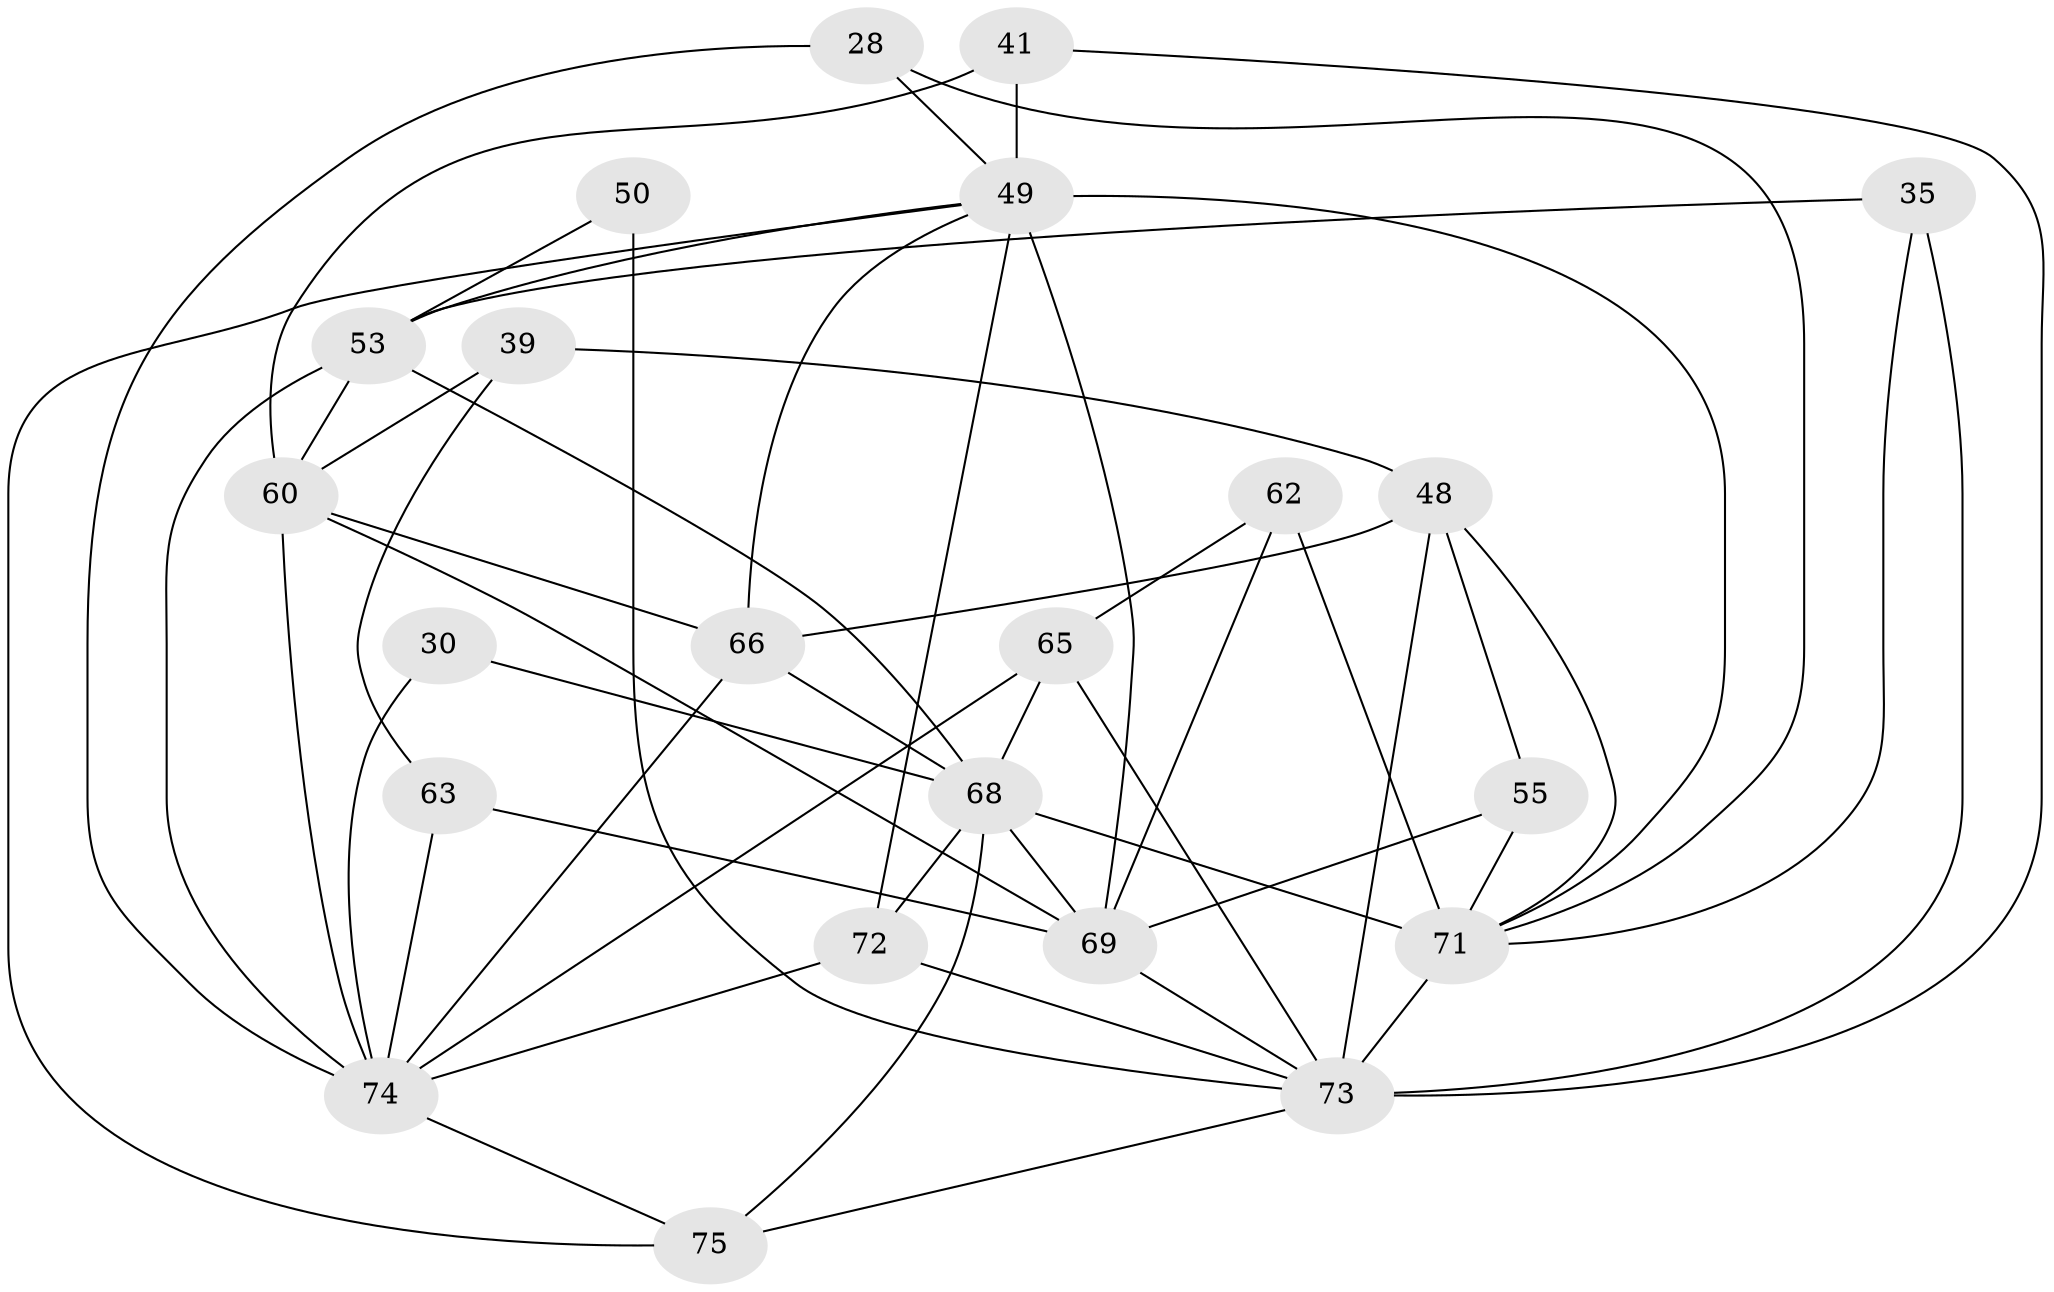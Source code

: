 // original degree distribution, {4: 1.0}
// Generated by graph-tools (version 1.1) at 2025/03/03/04/25 22:03:06]
// undirected, 22 vertices, 54 edges
graph export_dot {
graph [start="1"]
  node [color=gray90,style=filled];
  28;
  30;
  35;
  39 [super="+10"];
  41 [super="+3"];
  48 [super="+31+47"];
  49 [super="+40+36+46"];
  50;
  53 [super="+19"];
  55;
  60 [super="+59+58"];
  62;
  63;
  65 [super="+21"];
  66 [super="+51"];
  68 [super="+67+56+38"];
  69 [super="+64+54"];
  71 [super="+27+33+57"];
  72 [super="+4"];
  73 [super="+18+44+70+34"];
  74 [super="+61+9+11"];
  75 [super="+29"];
  28 -- 49;
  28 -- 74;
  28 -- 71 [weight=2];
  30 -- 74 [weight=3];
  30 -- 68;
  35 -- 53 [weight=2];
  35 -- 73;
  35 -- 71;
  39 -- 48 [weight=3];
  39 -- 63 [weight=2];
  39 -- 60;
  41 -- 49 [weight=3];
  41 -- 60 [weight=2];
  41 -- 73;
  48 -- 55 [weight=2];
  48 -- 66;
  48 -- 73 [weight=4];
  48 -- 71 [weight=2];
  49 -- 75 [weight=2];
  49 -- 66 [weight=2];
  49 -- 72;
  49 -- 53;
  49 -- 71 [weight=3];
  49 -- 69 [weight=3];
  50 -- 73 [weight=3];
  50 -- 53;
  53 -- 60 [weight=2];
  53 -- 68;
  53 -- 74;
  55 -- 69;
  55 -- 71;
  60 -- 66;
  60 -- 69 [weight=2];
  60 -- 74 [weight=2];
  62 -- 65 [weight=2];
  62 -- 71;
  62 -- 69;
  63 -- 69;
  63 -- 74;
  65 -- 74 [weight=2];
  65 -- 68;
  65 -- 73;
  66 -- 68;
  66 -- 74;
  68 -- 69 [weight=2];
  68 -- 72;
  68 -- 71 [weight=5];
  68 -- 75 [weight=2];
  69 -- 73 [weight=2];
  71 -- 73 [weight=7];
  72 -- 73 [weight=2];
  72 -- 74 [weight=2];
  73 -- 75;
  74 -- 75;
}
